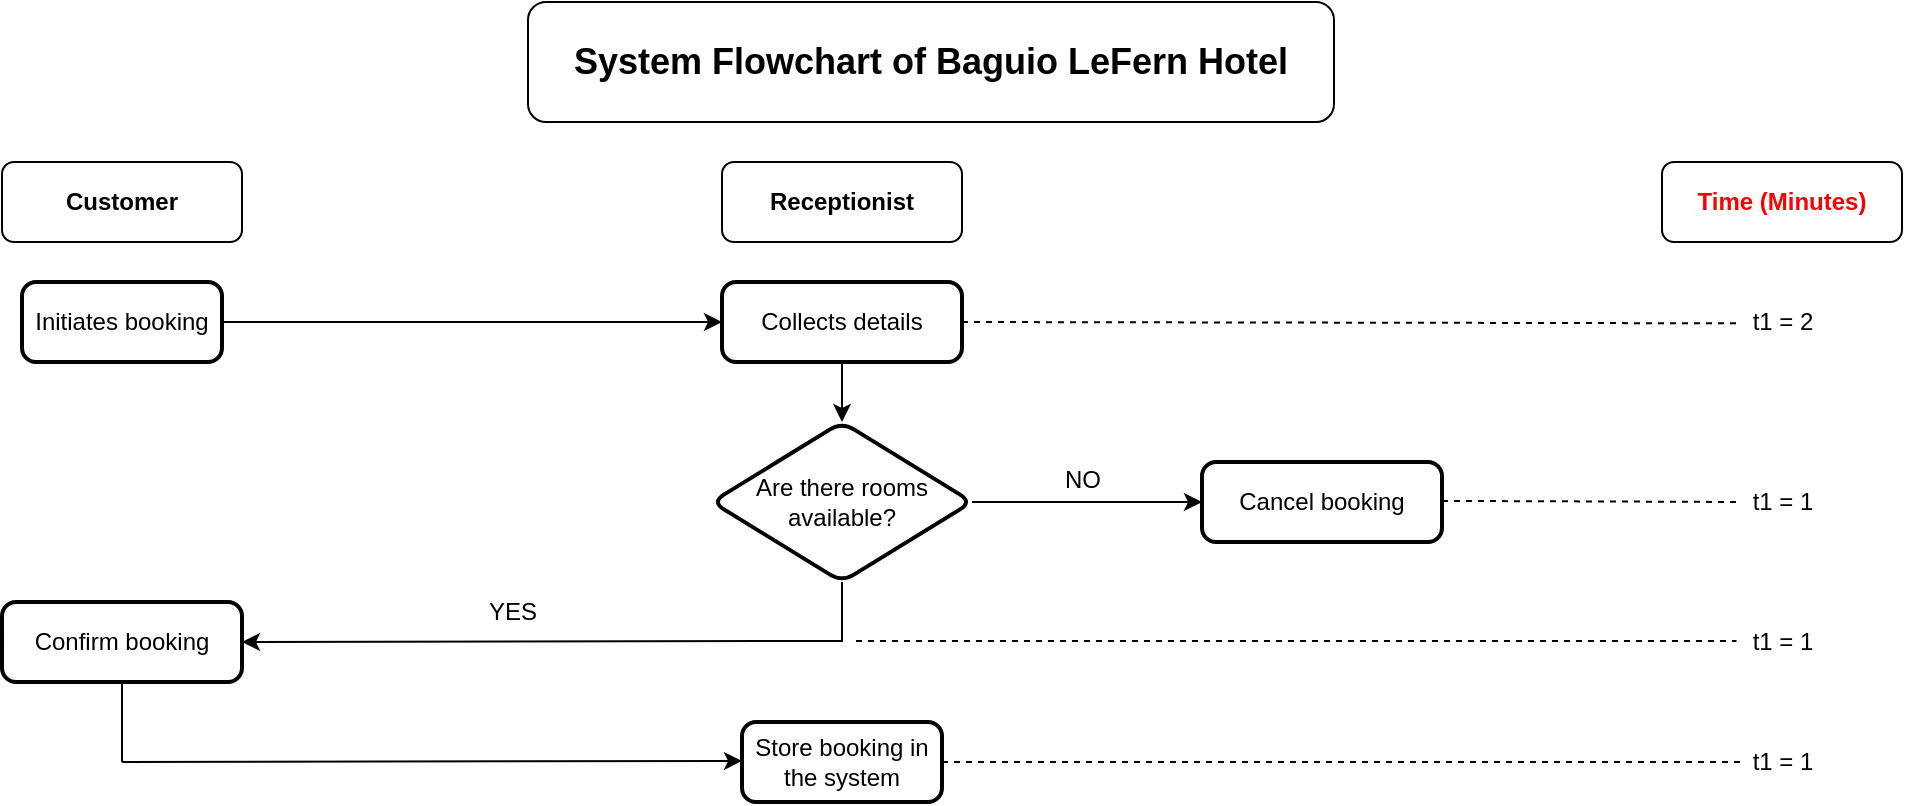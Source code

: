 <mxfile version="27.1.3">
  <diagram name="Page-1" id="74e2e168-ea6b-b213-b513-2b3c1d86103e">
    <mxGraphModel dx="1464" dy="686" grid="1" gridSize="10" guides="1" tooltips="1" connect="1" arrows="1" fold="1" page="1" pageScale="1" pageWidth="1169" pageHeight="827" background="none" math="0" shadow="0">
      <root>
        <mxCell id="0" />
        <mxCell id="1" parent="0" />
        <mxCell id="AspSAdf8PWGHBNEj-gZZ-7" value="&lt;b&gt;&lt;font style=&quot;font-size: 18px;&quot;&gt;System Flowchart of Baguio LeFern Hotel&lt;/font&gt;&lt;/b&gt;" style="rounded=1;whiteSpace=wrap;html=1;" vertex="1" parent="1">
          <mxGeometry x="383" y="40" width="403" height="60" as="geometry" />
        </mxCell>
        <mxCell id="AspSAdf8PWGHBNEj-gZZ-8" value="&lt;b&gt;Customer&lt;/b&gt;" style="rounded=1;whiteSpace=wrap;html=1;" vertex="1" parent="1">
          <mxGeometry x="120" y="120" width="120" height="40" as="geometry" />
        </mxCell>
        <mxCell id="AspSAdf8PWGHBNEj-gZZ-9" value="&lt;b&gt;Receptionist&lt;/b&gt;" style="rounded=1;whiteSpace=wrap;html=1;" vertex="1" parent="1">
          <mxGeometry x="480" y="120" width="120" height="40" as="geometry" />
        </mxCell>
        <mxCell id="AspSAdf8PWGHBNEj-gZZ-10" value="&lt;b&gt;&lt;font style=&quot;color: rgb(255, 0, 0);&quot;&gt;Time (Minutes)&lt;/font&gt;&lt;/b&gt;" style="rounded=1;whiteSpace=wrap;html=1;" vertex="1" parent="1">
          <mxGeometry x="950" y="120" width="120" height="40" as="geometry" />
        </mxCell>
        <mxCell id="AspSAdf8PWGHBNEj-gZZ-25" value="" style="edgeStyle=orthogonalEdgeStyle;rounded=0;orthogonalLoop=1;jettySize=auto;html=1;" edge="1" parent="1" source="AspSAdf8PWGHBNEj-gZZ-12" target="AspSAdf8PWGHBNEj-gZZ-24">
          <mxGeometry relative="1" as="geometry" />
        </mxCell>
        <mxCell id="AspSAdf8PWGHBNEj-gZZ-12" value="Initiates booking" style="rounded=1;whiteSpace=wrap;html=1;absoluteArcSize=1;arcSize=14;strokeWidth=2;" vertex="1" parent="1">
          <mxGeometry x="130" y="180" width="100" height="40" as="geometry" />
        </mxCell>
        <mxCell id="AspSAdf8PWGHBNEj-gZZ-27" value="" style="edgeStyle=orthogonalEdgeStyle;rounded=0;orthogonalLoop=1;jettySize=auto;html=1;" edge="1" parent="1" source="AspSAdf8PWGHBNEj-gZZ-24" target="AspSAdf8PWGHBNEj-gZZ-26">
          <mxGeometry relative="1" as="geometry" />
        </mxCell>
        <mxCell id="AspSAdf8PWGHBNEj-gZZ-24" value="Collects details" style="whiteSpace=wrap;html=1;rounded=1;absoluteArcSize=1;arcSize=14;strokeWidth=2;" vertex="1" parent="1">
          <mxGeometry x="480" y="180" width="120" height="40" as="geometry" />
        </mxCell>
        <mxCell id="AspSAdf8PWGHBNEj-gZZ-63" style="edgeStyle=orthogonalEdgeStyle;rounded=0;orthogonalLoop=1;jettySize=auto;html=1;exitX=1;exitY=0.5;exitDx=0;exitDy=0;entryX=0;entryY=0.5;entryDx=0;entryDy=0;" edge="1" parent="1" source="AspSAdf8PWGHBNEj-gZZ-26" target="AspSAdf8PWGHBNEj-gZZ-52">
          <mxGeometry relative="1" as="geometry" />
        </mxCell>
        <mxCell id="AspSAdf8PWGHBNEj-gZZ-26" value="Are there rooms available?" style="rhombus;whiteSpace=wrap;html=1;rounded=1;absoluteArcSize=1;arcSize=14;strokeWidth=2;" vertex="1" parent="1">
          <mxGeometry x="475" y="250" width="130" height="80" as="geometry" />
        </mxCell>
        <mxCell id="AspSAdf8PWGHBNEj-gZZ-28" value="t1 = 2" style="text;html=1;align=center;verticalAlign=middle;resizable=0;points=[];autosize=1;strokeColor=none;fillColor=none;" vertex="1" parent="1">
          <mxGeometry x="985" y="185" width="50" height="30" as="geometry" />
        </mxCell>
        <mxCell id="AspSAdf8PWGHBNEj-gZZ-30" value="" style="endArrow=none;dashed=1;html=1;rounded=0;exitX=1;exitY=0.5;exitDx=0;exitDy=0;entryX=0;entryY=0.522;entryDx=0;entryDy=0;entryPerimeter=0;" edge="1" parent="1" source="AspSAdf8PWGHBNEj-gZZ-24">
          <mxGeometry width="50" height="50" relative="1" as="geometry">
            <mxPoint x="650" y="200" as="sourcePoint" />
            <mxPoint x="990" y="200.66" as="targetPoint" />
          </mxGeometry>
        </mxCell>
        <mxCell id="AspSAdf8PWGHBNEj-gZZ-49" value="YES" style="text;html=1;align=center;verticalAlign=middle;resizable=0;points=[];autosize=1;strokeColor=none;fillColor=none;" vertex="1" parent="1">
          <mxGeometry x="350" y="330" width="50" height="30" as="geometry" />
        </mxCell>
        <mxCell id="AspSAdf8PWGHBNEj-gZZ-52" value="Cancel booking" style="whiteSpace=wrap;html=1;rounded=1;absoluteArcSize=1;arcSize=14;strokeWidth=2;" vertex="1" parent="1">
          <mxGeometry x="720" y="270" width="120" height="40" as="geometry" />
        </mxCell>
        <mxCell id="AspSAdf8PWGHBNEj-gZZ-54" value="NO" style="text;html=1;align=center;verticalAlign=middle;resizable=0;points=[];autosize=1;strokeColor=none;fillColor=none;" vertex="1" parent="1">
          <mxGeometry x="640" y="264" width="40" height="30" as="geometry" />
        </mxCell>
        <mxCell id="AspSAdf8PWGHBNEj-gZZ-62" value="t1 = 1" style="text;html=1;align=center;verticalAlign=middle;resizable=0;points=[];autosize=1;strokeColor=none;fillColor=none;" vertex="1" parent="1">
          <mxGeometry x="985" y="275" width="50" height="30" as="geometry" />
        </mxCell>
        <mxCell id="AspSAdf8PWGHBNEj-gZZ-64" value="" style="endArrow=none;dashed=1;html=1;rounded=0;exitX=1;exitY=0.5;exitDx=0;exitDy=0;" edge="1" parent="1">
          <mxGeometry width="50" height="50" relative="1" as="geometry">
            <mxPoint x="840" y="289.44" as="sourcePoint" />
            <mxPoint x="990" y="290" as="targetPoint" />
          </mxGeometry>
        </mxCell>
        <mxCell id="AspSAdf8PWGHBNEj-gZZ-65" value="" style="endArrow=none;html=1;rounded=0;entryX=0.5;entryY=1;entryDx=0;entryDy=0;" edge="1" parent="1" target="AspSAdf8PWGHBNEj-gZZ-26">
          <mxGeometry width="50" height="50" relative="1" as="geometry">
            <mxPoint x="540" y="360" as="sourcePoint" />
            <mxPoint x="660" y="340" as="targetPoint" />
          </mxGeometry>
        </mxCell>
        <mxCell id="AspSAdf8PWGHBNEj-gZZ-66" value="" style="endArrow=classic;html=1;rounded=0;entryX=1;entryY=0.5;entryDx=0;entryDy=0;" edge="1" parent="1">
          <mxGeometry width="50" height="50" relative="1" as="geometry">
            <mxPoint x="540" y="359.44" as="sourcePoint" />
            <mxPoint x="240" y="360" as="targetPoint" />
          </mxGeometry>
        </mxCell>
        <mxCell id="AspSAdf8PWGHBNEj-gZZ-67" value="Confirm booking" style="whiteSpace=wrap;html=1;rounded=1;absoluteArcSize=1;arcSize=14;strokeWidth=2;" vertex="1" parent="1">
          <mxGeometry x="120" y="340" width="120" height="40" as="geometry" />
        </mxCell>
        <mxCell id="AspSAdf8PWGHBNEj-gZZ-68" value="" style="endArrow=none;dashed=1;html=1;rounded=0;exitX=1;exitY=0.5;exitDx=0;exitDy=0;entryX=0.045;entryY=0.483;entryDx=0;entryDy=0;entryPerimeter=0;" edge="1" parent="1" target="AspSAdf8PWGHBNEj-gZZ-69">
          <mxGeometry width="50" height="50" relative="1" as="geometry">
            <mxPoint x="547" y="359.44" as="sourcePoint" />
            <mxPoint x="997" y="360" as="targetPoint" />
          </mxGeometry>
        </mxCell>
        <mxCell id="AspSAdf8PWGHBNEj-gZZ-69" value="t1 = 1" style="text;html=1;align=center;verticalAlign=middle;resizable=0;points=[];autosize=1;strokeColor=none;fillColor=none;" vertex="1" parent="1">
          <mxGeometry x="985" y="345" width="50" height="30" as="geometry" />
        </mxCell>
        <mxCell id="AspSAdf8PWGHBNEj-gZZ-70" value="" style="endArrow=none;html=1;rounded=0;entryX=0.5;entryY=1;entryDx=0;entryDy=0;" edge="1" parent="1" target="AspSAdf8PWGHBNEj-gZZ-67">
          <mxGeometry width="50" height="50" relative="1" as="geometry">
            <mxPoint x="180" y="420" as="sourcePoint" />
            <mxPoint x="410" y="350" as="targetPoint" />
          </mxGeometry>
        </mxCell>
        <mxCell id="AspSAdf8PWGHBNEj-gZZ-71" value="" style="endArrow=classic;html=1;rounded=0;" edge="1" parent="1">
          <mxGeometry width="50" height="50" relative="1" as="geometry">
            <mxPoint x="180" y="420" as="sourcePoint" />
            <mxPoint x="490" y="419.47" as="targetPoint" />
          </mxGeometry>
        </mxCell>
        <mxCell id="AspSAdf8PWGHBNEj-gZZ-72" value="Store booking in the system" style="rounded=1;whiteSpace=wrap;html=1;absoluteArcSize=1;arcSize=14;strokeWidth=2;" vertex="1" parent="1">
          <mxGeometry x="490" y="400" width="100" height="40" as="geometry" />
        </mxCell>
        <mxCell id="AspSAdf8PWGHBNEj-gZZ-73" value="" style="endArrow=none;dashed=1;html=1;rounded=0;exitX=1;exitY=0.5;exitDx=0;exitDy=0;" edge="1" parent="1">
          <mxGeometry width="50" height="50" relative="1" as="geometry">
            <mxPoint x="590" y="420.01" as="sourcePoint" />
            <mxPoint x="990" y="420" as="targetPoint" />
          </mxGeometry>
        </mxCell>
        <mxCell id="AspSAdf8PWGHBNEj-gZZ-74" value="t1 = 1" style="text;html=1;align=center;verticalAlign=middle;resizable=0;points=[];autosize=1;strokeColor=none;fillColor=none;" vertex="1" parent="1">
          <mxGeometry x="985" y="405" width="50" height="30" as="geometry" />
        </mxCell>
      </root>
    </mxGraphModel>
  </diagram>
</mxfile>
